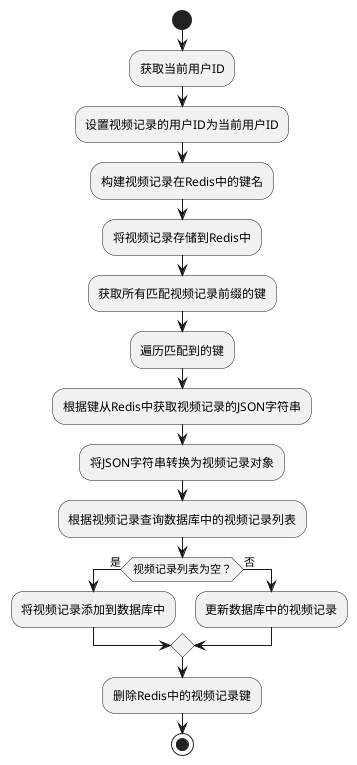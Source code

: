 @startuml

start

:获取当前用户ID;
:设置视频记录的用户ID为当前用户ID;
:构建视频记录在Redis中的键名;
:将视频记录存储到Redis中;
:获取所有匹配视频记录前缀的键;
:遍历匹配到的键;
:根据键从Redis中获取视频记录的JSON字符串;
:将JSON字符串转换为视频记录对象;
:根据视频记录查询数据库中的视频记录列表;
if (视频记录列表为空？) then (是)
    :将视频记录添加到数据库中;
else (否)
    :更新数据库中的视频记录;
endif
:删除Redis中的视频记录键;

stop

@enduml

